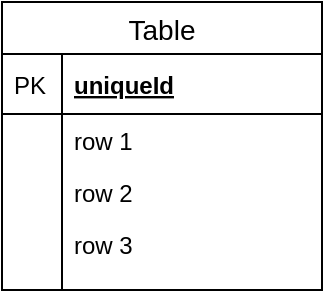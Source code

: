 <mxfile version="12.9.11" type="github"><diagram id="C6b7KtF1BL2LHEXh4yfB" name="Page-1"><mxGraphModel dx="1324" dy="890" grid="0" gridSize="10" guides="0" tooltips="1" connect="1" arrows="1" fold="1" page="1" pageScale="1" pageWidth="1169" pageHeight="827" background="none" math="0" shadow="0"><root><mxCell id="0"/><mxCell id="1" parent="0"/><mxCell id="jHLHuqOz-h7qjqpUIBnX-2" value="Table" style="swimlane;fontStyle=0;childLayout=stackLayout;horizontal=1;startSize=26;horizontalStack=0;resizeParent=1;resizeParentMax=0;resizeLast=0;collapsible=1;marginBottom=0;align=center;fontSize=14;" vertex="1" parent="1"><mxGeometry x="127" y="185" width="160" height="144" as="geometry"/></mxCell><mxCell id="jHLHuqOz-h7qjqpUIBnX-3" value="uniqueId" style="shape=partialRectangle;top=0;left=0;right=0;bottom=1;align=left;verticalAlign=middle;fillColor=none;spacingLeft=34;spacingRight=4;overflow=hidden;rotatable=0;points=[[0,0.5],[1,0.5]];portConstraint=eastwest;dropTarget=0;fontStyle=5;fontSize=12;" vertex="1" parent="jHLHuqOz-h7qjqpUIBnX-2"><mxGeometry y="26" width="160" height="30" as="geometry"/></mxCell><mxCell id="jHLHuqOz-h7qjqpUIBnX-4" value="PK" style="shape=partialRectangle;top=0;left=0;bottom=0;fillColor=none;align=left;verticalAlign=middle;spacingLeft=4;spacingRight=4;overflow=hidden;rotatable=0;points=[];portConstraint=eastwest;part=1;fontSize=12;" vertex="1" connectable="0" parent="jHLHuqOz-h7qjqpUIBnX-3"><mxGeometry width="30" height="30" as="geometry"/></mxCell><mxCell id="jHLHuqOz-h7qjqpUIBnX-5" value="row 1" style="shape=partialRectangle;top=0;left=0;right=0;bottom=0;align=left;verticalAlign=top;fillColor=none;spacingLeft=34;spacingRight=4;overflow=hidden;rotatable=0;points=[[0,0.5],[1,0.5]];portConstraint=eastwest;dropTarget=0;fontSize=12;" vertex="1" parent="jHLHuqOz-h7qjqpUIBnX-2"><mxGeometry y="56" width="160" height="26" as="geometry"/></mxCell><mxCell id="jHLHuqOz-h7qjqpUIBnX-6" value="" style="shape=partialRectangle;top=0;left=0;bottom=0;fillColor=none;align=left;verticalAlign=top;spacingLeft=4;spacingRight=4;overflow=hidden;rotatable=0;points=[];portConstraint=eastwest;part=1;fontSize=12;" vertex="1" connectable="0" parent="jHLHuqOz-h7qjqpUIBnX-5"><mxGeometry width="30" height="26" as="geometry"/></mxCell><mxCell id="jHLHuqOz-h7qjqpUIBnX-7" value="row 2" style="shape=partialRectangle;top=0;left=0;right=0;bottom=0;align=left;verticalAlign=top;fillColor=none;spacingLeft=34;spacingRight=4;overflow=hidden;rotatable=0;points=[[0,0.5],[1,0.5]];portConstraint=eastwest;dropTarget=0;fontSize=12;" vertex="1" parent="jHLHuqOz-h7qjqpUIBnX-2"><mxGeometry y="82" width="160" height="26" as="geometry"/></mxCell><mxCell id="jHLHuqOz-h7qjqpUIBnX-8" value="" style="shape=partialRectangle;top=0;left=0;bottom=0;fillColor=none;align=left;verticalAlign=top;spacingLeft=4;spacingRight=4;overflow=hidden;rotatable=0;points=[];portConstraint=eastwest;part=1;fontSize=12;" vertex="1" connectable="0" parent="jHLHuqOz-h7qjqpUIBnX-7"><mxGeometry width="30" height="26" as="geometry"/></mxCell><mxCell id="jHLHuqOz-h7qjqpUIBnX-9" value="row 3" style="shape=partialRectangle;top=0;left=0;right=0;bottom=0;align=left;verticalAlign=top;fillColor=none;spacingLeft=34;spacingRight=4;overflow=hidden;rotatable=0;points=[[0,0.5],[1,0.5]];portConstraint=eastwest;dropTarget=0;fontSize=12;" vertex="1" parent="jHLHuqOz-h7qjqpUIBnX-2"><mxGeometry y="108" width="160" height="26" as="geometry"/></mxCell><mxCell id="jHLHuqOz-h7qjqpUIBnX-10" value="" style="shape=partialRectangle;top=0;left=0;bottom=0;fillColor=none;align=left;verticalAlign=top;spacingLeft=4;spacingRight=4;overflow=hidden;rotatable=0;points=[];portConstraint=eastwest;part=1;fontSize=12;" vertex="1" connectable="0" parent="jHLHuqOz-h7qjqpUIBnX-9"><mxGeometry width="30" height="26" as="geometry"/></mxCell><mxCell id="jHLHuqOz-h7qjqpUIBnX-11" value="" style="shape=partialRectangle;top=0;left=0;right=0;bottom=0;align=left;verticalAlign=top;fillColor=none;spacingLeft=34;spacingRight=4;overflow=hidden;rotatable=0;points=[[0,0.5],[1,0.5]];portConstraint=eastwest;dropTarget=0;fontSize=12;" vertex="1" parent="jHLHuqOz-h7qjqpUIBnX-2"><mxGeometry y="134" width="160" height="10" as="geometry"/></mxCell><mxCell id="jHLHuqOz-h7qjqpUIBnX-12" value="" style="shape=partialRectangle;top=0;left=0;bottom=0;fillColor=none;align=left;verticalAlign=top;spacingLeft=4;spacingRight=4;overflow=hidden;rotatable=0;points=[];portConstraint=eastwest;part=1;fontSize=12;" vertex="1" connectable="0" parent="jHLHuqOz-h7qjqpUIBnX-11"><mxGeometry width="30" height="10" as="geometry"/></mxCell></root></mxGraphModel></diagram></mxfile>